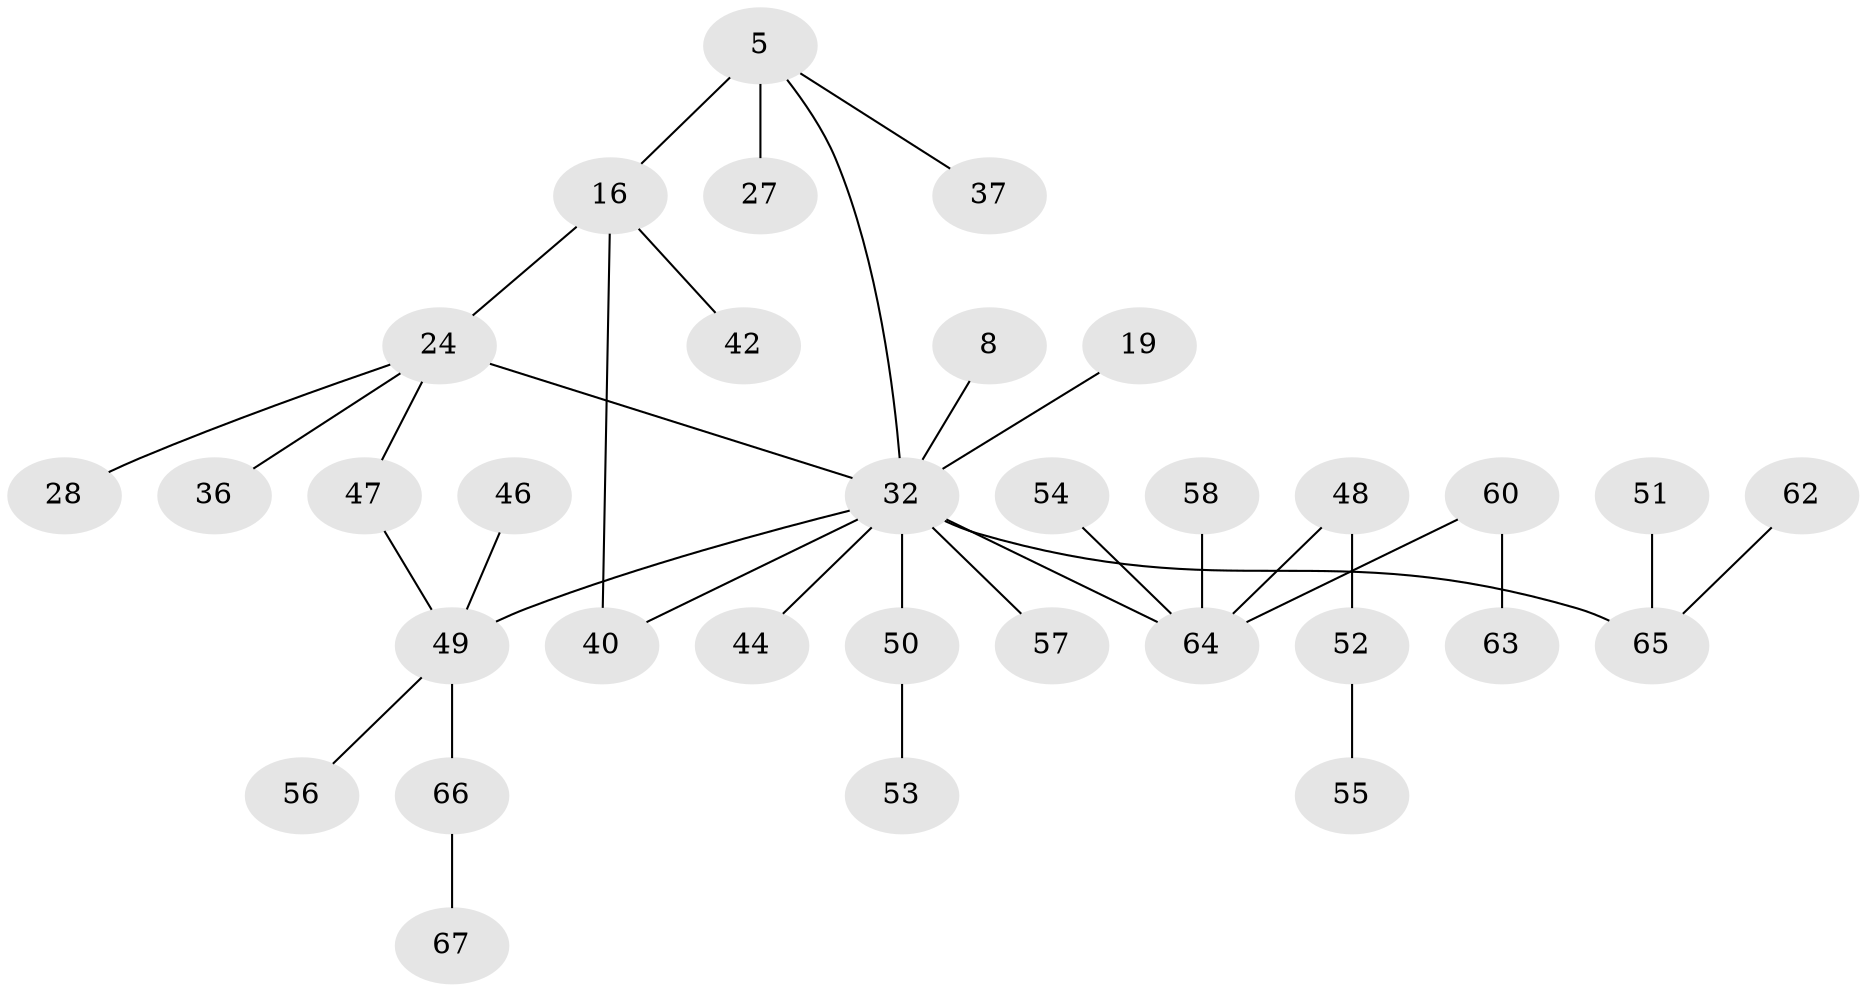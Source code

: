 // original degree distribution, {9: 0.014925373134328358, 7: 0.014925373134328358, 4: 0.11940298507462686, 2: 0.34328358208955223, 5: 0.029850746268656716, 3: 0.14925373134328357, 1: 0.3283582089552239}
// Generated by graph-tools (version 1.1) at 2025/42/03/09/25 04:42:01]
// undirected, 33 vertices, 35 edges
graph export_dot {
graph [start="1"]
  node [color=gray90,style=filled];
  5;
  8;
  16 [super="+6"];
  19;
  24 [super="+17+23"];
  27;
  28;
  32 [super="+2+25+7+3"];
  36;
  37;
  40 [super="+11+35"];
  42;
  44;
  46;
  47;
  48 [super="+29"];
  49 [super="+14+31+34"];
  50;
  51;
  52;
  53;
  54;
  55;
  56;
  57;
  58;
  60 [super="+20"];
  62;
  63;
  64 [super="+41+59"];
  65 [super="+39+43+61"];
  66 [super="+30"];
  67 [super="+45"];
  5 -- 27;
  5 -- 37;
  5 -- 16 [weight=2];
  5 -- 32;
  8 -- 32;
  16 -- 40;
  16 -- 42;
  16 -- 24;
  19 -- 32;
  24 -- 47;
  24 -- 32 [weight=2];
  24 -- 36;
  24 -- 28;
  32 -- 64 [weight=3];
  32 -- 44;
  32 -- 50;
  32 -- 57;
  32 -- 40;
  32 -- 49 [weight=3];
  32 -- 65 [weight=2];
  46 -- 49;
  47 -- 49;
  48 -- 52;
  48 -- 64;
  49 -- 66 [weight=2];
  49 -- 56;
  50 -- 53;
  51 -- 65;
  52 -- 55;
  54 -- 64;
  58 -- 64 [weight=2];
  60 -- 64;
  60 -- 63;
  62 -- 65;
  66 -- 67;
}
